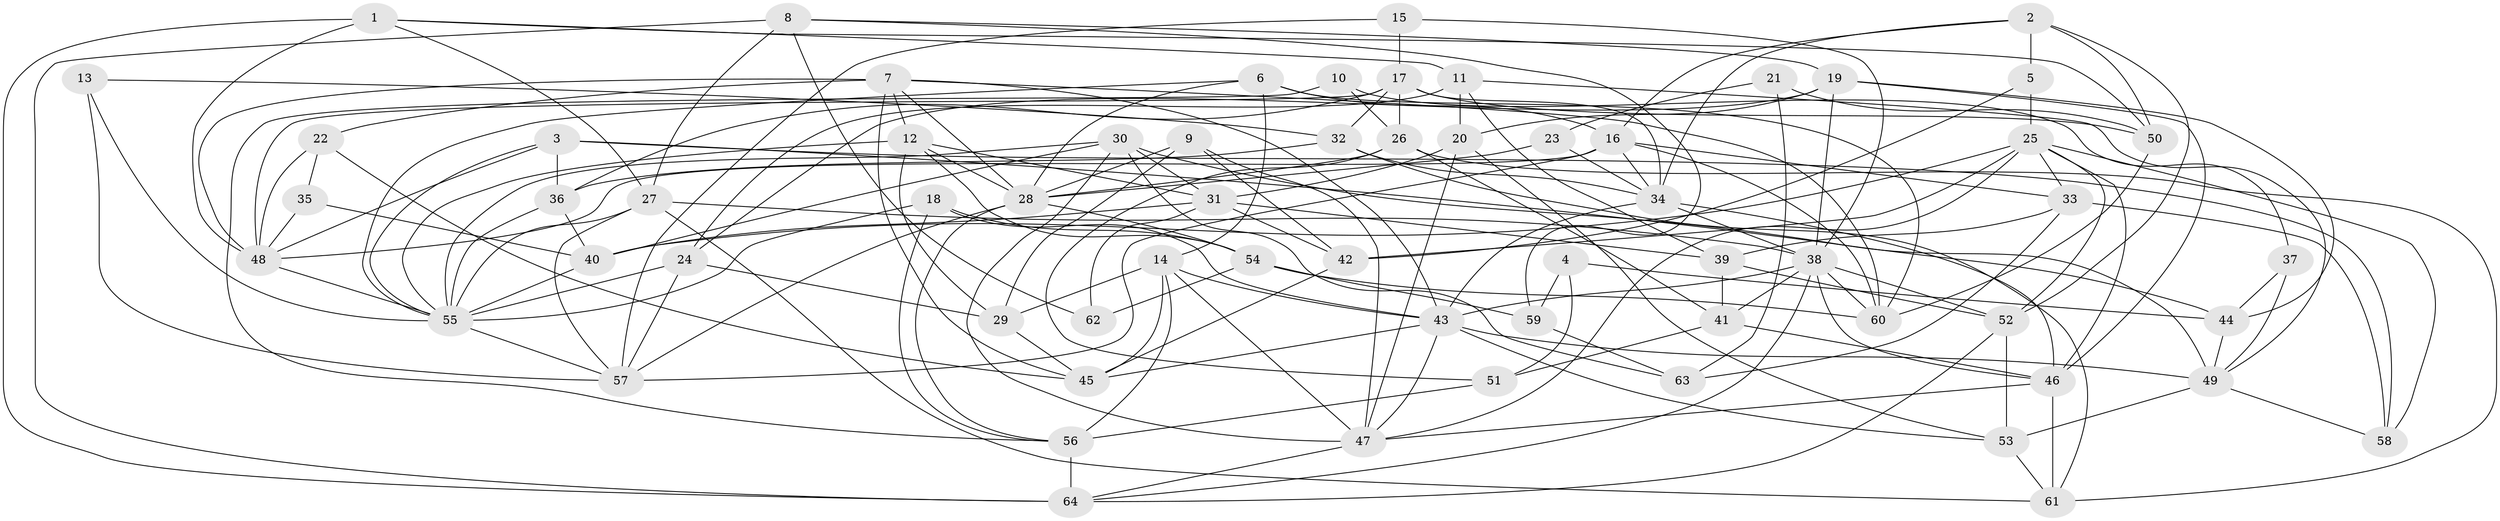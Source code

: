 // original degree distribution, {7: 0.03937007874015748, 5: 0.1968503937007874, 2: 0.16535433070866143, 4: 0.25984251968503935, 3: 0.2283464566929134, 6: 0.10236220472440945, 9: 0.007874015748031496}
// Generated by graph-tools (version 1.1) at 2025/37/03/04/25 23:37:09]
// undirected, 64 vertices, 176 edges
graph export_dot {
  node [color=gray90,style=filled];
  1;
  2;
  3;
  4;
  5;
  6;
  7;
  8;
  9;
  10;
  11;
  12;
  13;
  14;
  15;
  16;
  17;
  18;
  19;
  20;
  21;
  22;
  23;
  24;
  25;
  26;
  27;
  28;
  29;
  30;
  31;
  32;
  33;
  34;
  35;
  36;
  37;
  38;
  39;
  40;
  41;
  42;
  43;
  44;
  45;
  46;
  47;
  48;
  49;
  50;
  51;
  52;
  53;
  54;
  55;
  56;
  57;
  58;
  59;
  60;
  61;
  62;
  63;
  64;
  1 -- 11 [weight=1.0];
  1 -- 27 [weight=1.0];
  1 -- 48 [weight=2.0];
  1 -- 50 [weight=1.0];
  1 -- 64 [weight=1.0];
  2 -- 5 [weight=1.0];
  2 -- 16 [weight=1.0];
  2 -- 34 [weight=1.0];
  2 -- 50 [weight=1.0];
  2 -- 52 [weight=1.0];
  3 -- 36 [weight=1.0];
  3 -- 44 [weight=1.0];
  3 -- 48 [weight=1.0];
  3 -- 55 [weight=1.0];
  3 -- 58 [weight=1.0];
  4 -- 44 [weight=1.0];
  4 -- 51 [weight=1.0];
  4 -- 59 [weight=1.0];
  5 -- 25 [weight=1.0];
  5 -- 42 [weight=1.0];
  6 -- 14 [weight=1.0];
  6 -- 16 [weight=1.0];
  6 -- 28 [weight=1.0];
  6 -- 55 [weight=1.0];
  6 -- 60 [weight=1.0];
  7 -- 12 [weight=1.0];
  7 -- 22 [weight=1.0];
  7 -- 28 [weight=1.0];
  7 -- 43 [weight=1.0];
  7 -- 45 [weight=1.0];
  7 -- 48 [weight=2.0];
  7 -- 60 [weight=1.0];
  8 -- 19 [weight=1.0];
  8 -- 27 [weight=1.0];
  8 -- 59 [weight=1.0];
  8 -- 62 [weight=1.0];
  8 -- 64 [weight=1.0];
  9 -- 28 [weight=1.0];
  9 -- 29 [weight=1.0];
  9 -- 42 [weight=1.0];
  9 -- 47 [weight=1.0];
  10 -- 26 [weight=1.0];
  10 -- 37 [weight=1.0];
  10 -- 56 [weight=1.0];
  11 -- 20 [weight=1.0];
  11 -- 24 [weight=1.0];
  11 -- 39 [weight=1.0];
  11 -- 49 [weight=1.0];
  12 -- 28 [weight=1.0];
  12 -- 29 [weight=1.0];
  12 -- 31 [weight=1.0];
  12 -- 54 [weight=1.0];
  12 -- 55 [weight=1.0];
  13 -- 32 [weight=1.0];
  13 -- 55 [weight=1.0];
  13 -- 57 [weight=1.0];
  14 -- 29 [weight=1.0];
  14 -- 43 [weight=1.0];
  14 -- 45 [weight=1.0];
  14 -- 47 [weight=2.0];
  14 -- 56 [weight=1.0];
  15 -- 17 [weight=1.0];
  15 -- 38 [weight=1.0];
  15 -- 57 [weight=1.0];
  16 -- 33 [weight=1.0];
  16 -- 34 [weight=1.0];
  16 -- 48 [weight=2.0];
  16 -- 57 [weight=1.0];
  16 -- 60 [weight=1.0];
  17 -- 26 [weight=1.0];
  17 -- 32 [weight=1.0];
  17 -- 34 [weight=1.0];
  17 -- 36 [weight=1.0];
  17 -- 48 [weight=1.0];
  17 -- 50 [weight=2.0];
  18 -- 43 [weight=1.0];
  18 -- 54 [weight=1.0];
  18 -- 55 [weight=1.0];
  18 -- 56 [weight=1.0];
  19 -- 20 [weight=1.0];
  19 -- 24 [weight=1.0];
  19 -- 38 [weight=1.0];
  19 -- 44 [weight=1.0];
  19 -- 46 [weight=1.0];
  20 -- 31 [weight=1.0];
  20 -- 47 [weight=1.0];
  20 -- 53 [weight=1.0];
  21 -- 23 [weight=1.0];
  21 -- 50 [weight=2.0];
  21 -- 63 [weight=1.0];
  22 -- 35 [weight=1.0];
  22 -- 45 [weight=1.0];
  22 -- 48 [weight=1.0];
  23 -- 28 [weight=1.0];
  23 -- 34 [weight=1.0];
  24 -- 29 [weight=2.0];
  24 -- 55 [weight=1.0];
  24 -- 57 [weight=1.0];
  25 -- 33 [weight=1.0];
  25 -- 40 [weight=1.0];
  25 -- 42 [weight=1.0];
  25 -- 46 [weight=1.0];
  25 -- 47 [weight=1.0];
  25 -- 52 [weight=1.0];
  25 -- 58 [weight=1.0];
  26 -- 28 [weight=1.0];
  26 -- 41 [weight=1.0];
  26 -- 51 [weight=1.0];
  26 -- 61 [weight=1.0];
  27 -- 38 [weight=1.0];
  27 -- 55 [weight=1.0];
  27 -- 57 [weight=1.0];
  27 -- 61 [weight=1.0];
  28 -- 54 [weight=1.0];
  28 -- 56 [weight=1.0];
  28 -- 57 [weight=1.0];
  29 -- 45 [weight=1.0];
  30 -- 31 [weight=1.0];
  30 -- 40 [weight=1.0];
  30 -- 47 [weight=1.0];
  30 -- 49 [weight=1.0];
  30 -- 55 [weight=1.0];
  30 -- 63 [weight=1.0];
  31 -- 39 [weight=1.0];
  31 -- 40 [weight=1.0];
  31 -- 42 [weight=1.0];
  31 -- 62 [weight=1.0];
  32 -- 34 [weight=1.0];
  32 -- 36 [weight=1.0];
  32 -- 61 [weight=1.0];
  33 -- 39 [weight=1.0];
  33 -- 58 [weight=1.0];
  33 -- 63 [weight=1.0];
  34 -- 38 [weight=1.0];
  34 -- 43 [weight=1.0];
  34 -- 46 [weight=1.0];
  35 -- 40 [weight=1.0];
  35 -- 48 [weight=1.0];
  36 -- 40 [weight=1.0];
  36 -- 55 [weight=1.0];
  37 -- 44 [weight=1.0];
  37 -- 49 [weight=1.0];
  38 -- 41 [weight=1.0];
  38 -- 43 [weight=1.0];
  38 -- 46 [weight=1.0];
  38 -- 52 [weight=2.0];
  38 -- 60 [weight=1.0];
  38 -- 64 [weight=1.0];
  39 -- 41 [weight=1.0];
  39 -- 52 [weight=1.0];
  40 -- 55 [weight=2.0];
  41 -- 46 [weight=1.0];
  41 -- 51 [weight=1.0];
  42 -- 45 [weight=1.0];
  43 -- 45 [weight=1.0];
  43 -- 47 [weight=1.0];
  43 -- 49 [weight=2.0];
  43 -- 53 [weight=1.0];
  44 -- 49 [weight=1.0];
  46 -- 47 [weight=1.0];
  46 -- 61 [weight=1.0];
  47 -- 64 [weight=1.0];
  48 -- 55 [weight=1.0];
  49 -- 53 [weight=1.0];
  49 -- 58 [weight=1.0];
  50 -- 60 [weight=1.0];
  51 -- 56 [weight=1.0];
  52 -- 53 [weight=1.0];
  52 -- 64 [weight=1.0];
  53 -- 61 [weight=1.0];
  54 -- 59 [weight=1.0];
  54 -- 60 [weight=2.0];
  54 -- 62 [weight=1.0];
  55 -- 57 [weight=1.0];
  56 -- 64 [weight=2.0];
  59 -- 63 [weight=1.0];
}
